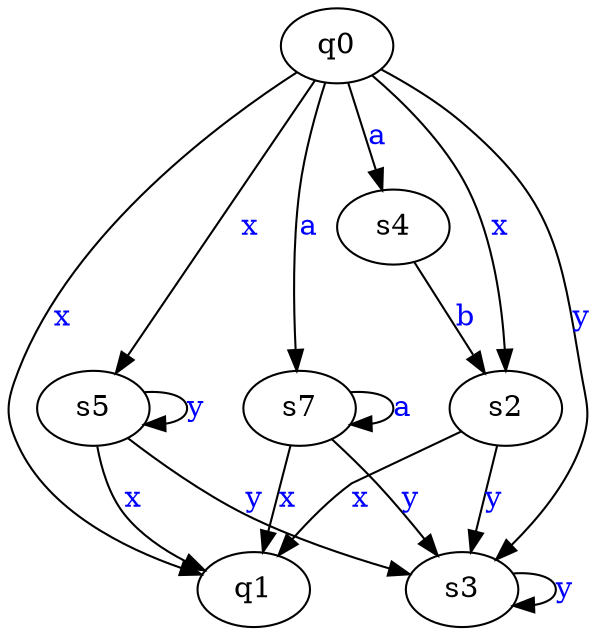 digraph G {
	s2->q1[ label=<<font color="blue">x</font>> ];
	s5->s5[ label=<<font color="blue">y</font>> ];
	s5->q1[ label=<<font color="blue">x</font>> ];
	s5->s3[ label=<<font color="blue">y</font>> ];
	s7->q1[ label=<<font color="blue">x</font>> ];
	q0->s7[ label=<<font color="blue">a</font>> ];
	s7->s7[ label=<<font color="blue">a</font>> ];
	q0->s3[ label=<<font color="blue">y</font>> ];
	q0->s5[ label=<<font color="blue">x</font>> ];
	q0->q1[ label=<<font color="blue">x</font>> ];
	s3->s3[ label=<<font color="blue">y</font>> ];
	s2->s3[ label=<<font color="blue">y</font>> ];
	s4->s2[ label=<<font color="blue">b</font>> ];
	s7->s3[ label=<<font color="blue">y</font>> ];
	q0->s4[ label=<<font color="blue">a</font>> ];
	q0->s2[ label=<<font color="blue">x</font>> ];
	q0;
	q1;
	s2;
	s3;
	s4;
	s5;
	s7;

}
